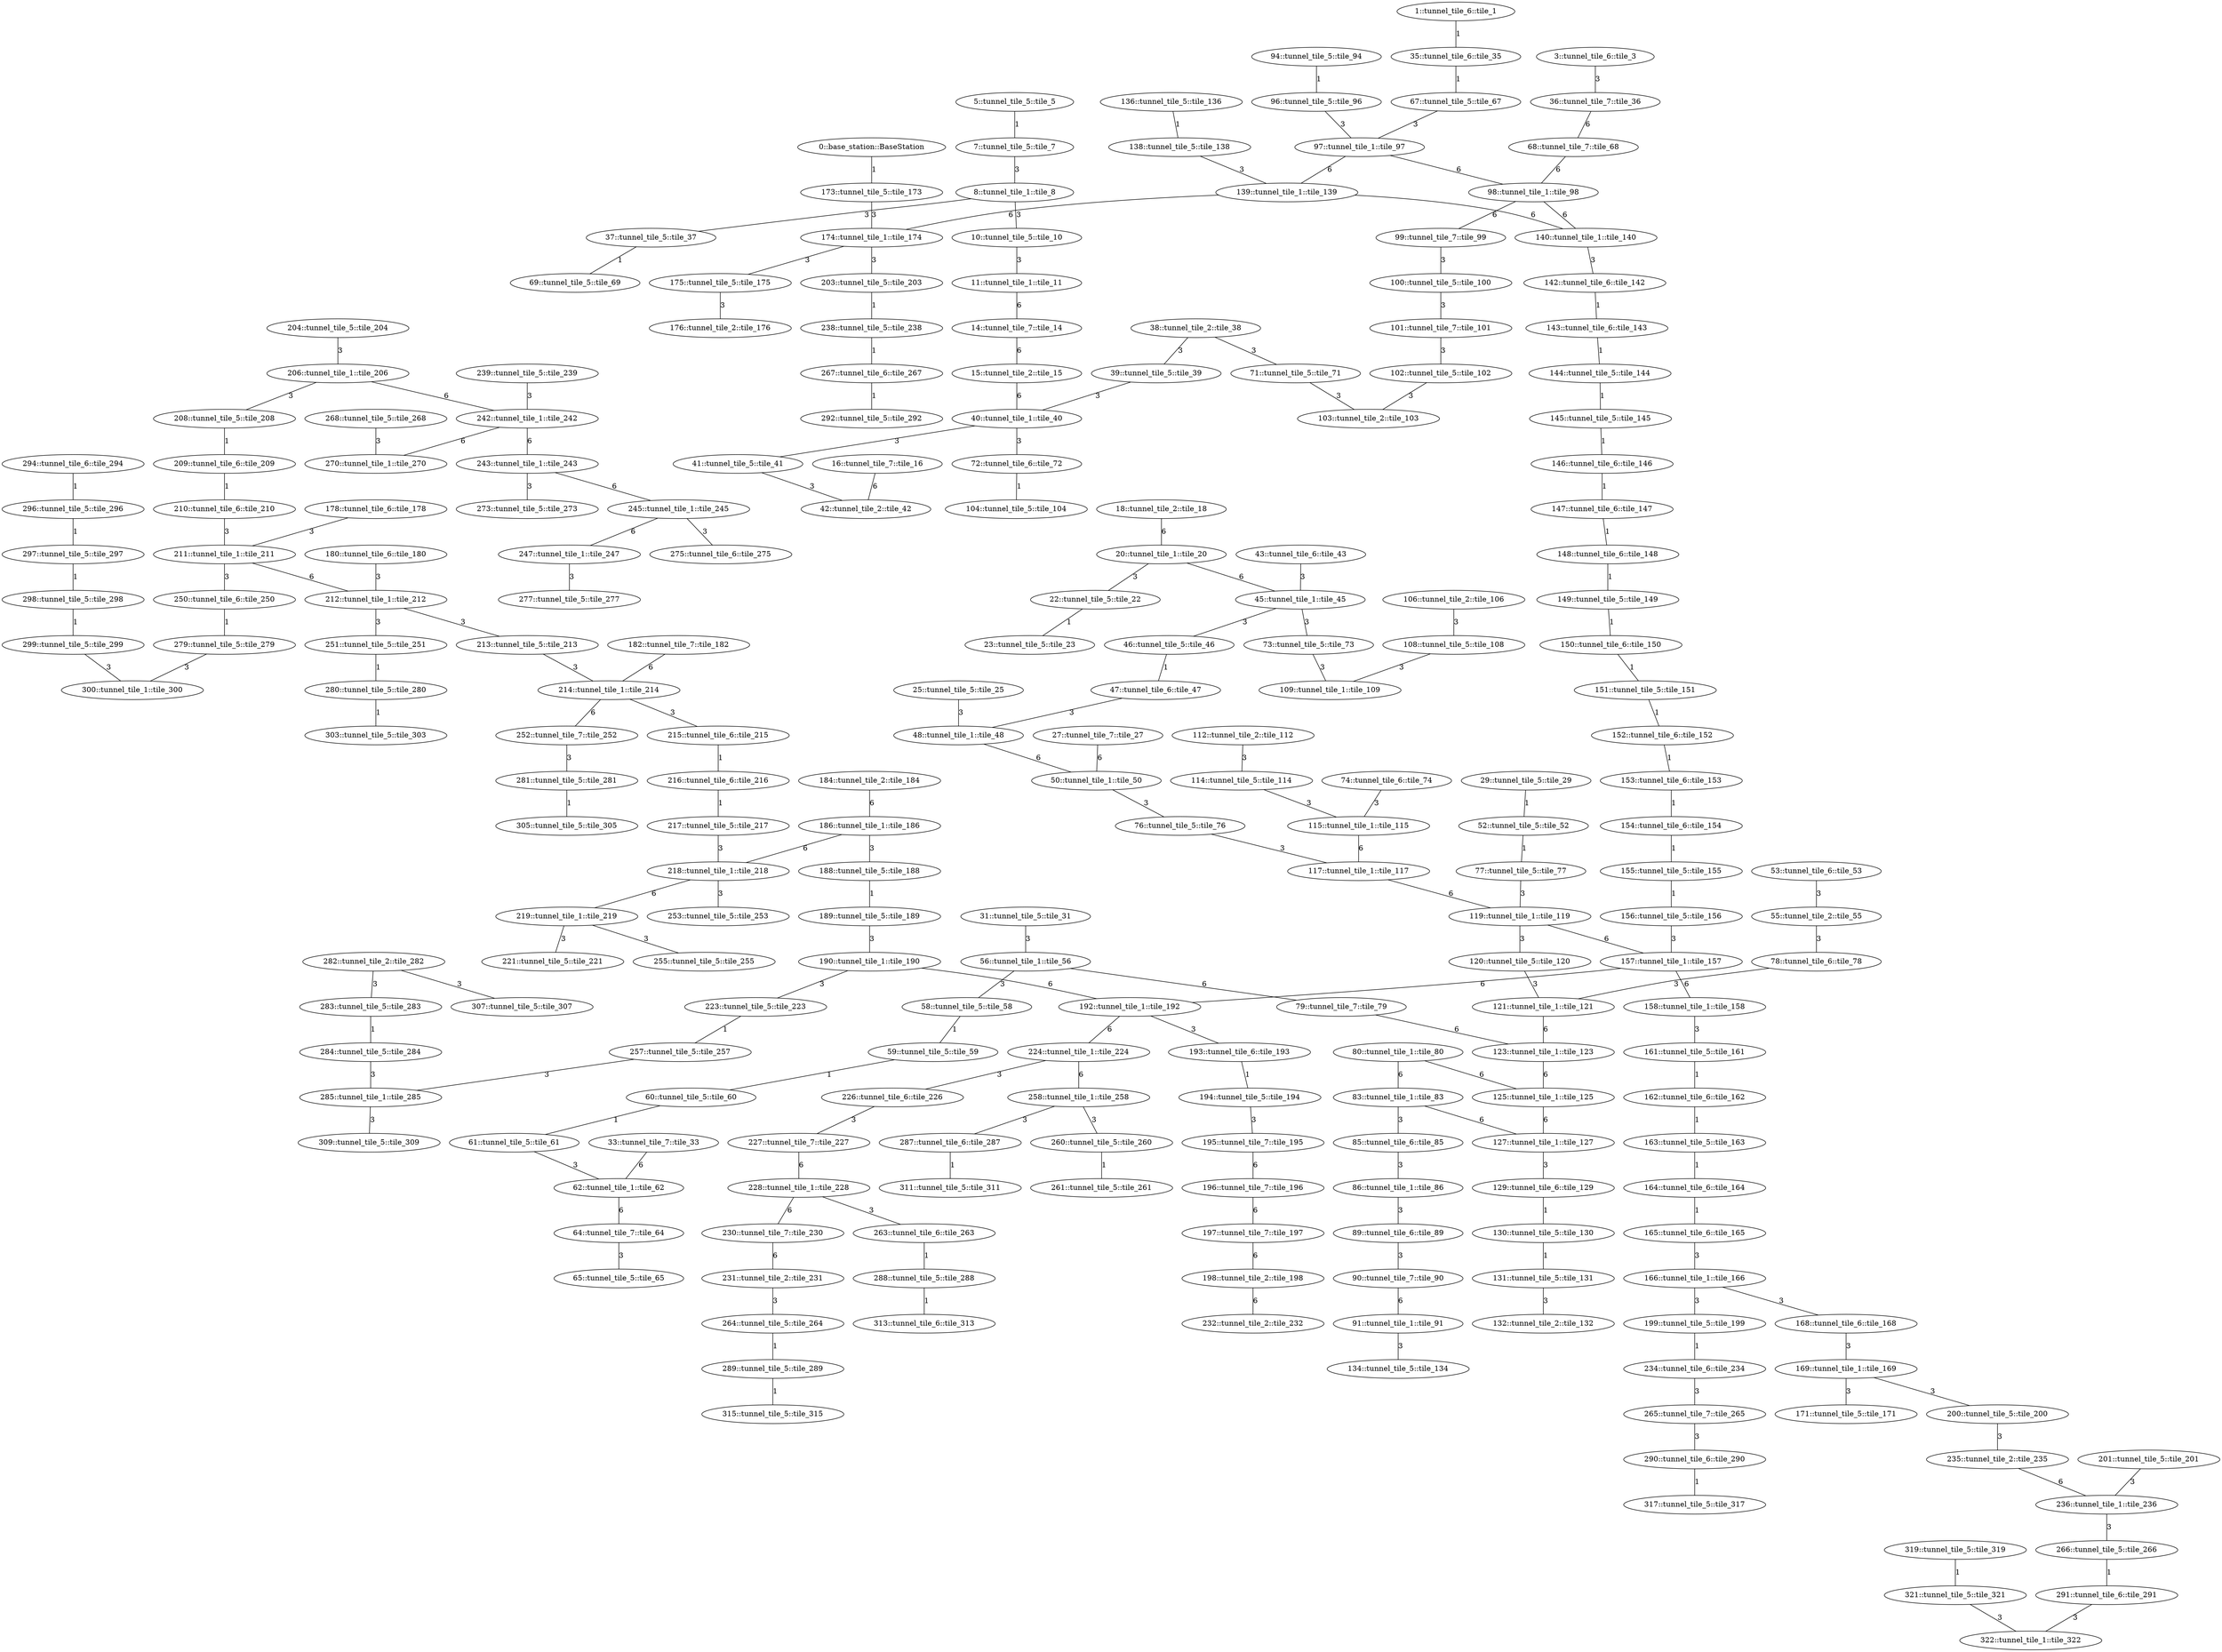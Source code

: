 /* Visibility graph for 05/tunnel_circuit_05.tsv */
/* Generated with the tile_tsv.py script: */
/*   tile_tsv.py 05/tunnel_circuit_05.tsv -\-graph-file 05/tunnel_circuit_05.dot -\-world-file 05/tunnel_circuit_05.sdf -\-world-name tunnel_circuit_05 -\-y0 100 */

graph {
  /* ==== Vertices ==== */

  /* Base station / Staging area */
  0   [label="0::base_station::BaseStation"];

  1   [label="1::tunnel_tile_6::tile_1"];
  3   [label="3::tunnel_tile_6::tile_3"];
  5   [label="5::tunnel_tile_5::tile_5"];
  7   [label="7::tunnel_tile_5::tile_7"];
  8   [label="8::tunnel_tile_1::tile_8"];
  10  [label="10::tunnel_tile_5::tile_10"];
  11  [label="11::tunnel_tile_1::tile_11"];
  14  [label="14::tunnel_tile_7::tile_14"];
  15  [label="15::tunnel_tile_2::tile_15"];
  16  [label="16::tunnel_tile_7::tile_16"];
  18  [label="18::tunnel_tile_2::tile_18"];
  20  [label="20::tunnel_tile_1::tile_20"];
  22  [label="22::tunnel_tile_5::tile_22"];
  23  [label="23::tunnel_tile_5::tile_23"];
  25  [label="25::tunnel_tile_5::tile_25"];
  27  [label="27::tunnel_tile_7::tile_27"];
  29  [label="29::tunnel_tile_5::tile_29"];
  31  [label="31::tunnel_tile_5::tile_31"];
  33  [label="33::tunnel_tile_7::tile_33"];
  35  [label="35::tunnel_tile_6::tile_35"];
  36  [label="36::tunnel_tile_7::tile_36"];
  37  [label="37::tunnel_tile_5::tile_37"];
  38  [label="38::tunnel_tile_2::tile_38"];
  39  [label="39::tunnel_tile_5::tile_39"];
  40  [label="40::tunnel_tile_1::tile_40"];
  41  [label="41::tunnel_tile_5::tile_41"];
  42  [label="42::tunnel_tile_2::tile_42"];
  43  [label="43::tunnel_tile_6::tile_43"];
  45  [label="45::tunnel_tile_1::tile_45"];
  46  [label="46::tunnel_tile_5::tile_46"];
  47  [label="47::tunnel_tile_6::tile_47"];
  48  [label="48::tunnel_tile_1::tile_48"];
  50  [label="50::tunnel_tile_1::tile_50"];
  52  [label="52::tunnel_tile_5::tile_52"];
  53  [label="53::tunnel_tile_6::tile_53"];
  55  [label="55::tunnel_tile_2::tile_55"];
  56  [label="56::tunnel_tile_1::tile_56"];
  58  [label="58::tunnel_tile_5::tile_58"];
  59  [label="59::tunnel_tile_5::tile_59"];
  60  [label="60::tunnel_tile_5::tile_60"];
  61  [label="61::tunnel_tile_5::tile_61"];
  62  [label="62::tunnel_tile_1::tile_62"];
  64  [label="64::tunnel_tile_7::tile_64"];
  65  [label="65::tunnel_tile_5::tile_65"];
  67  [label="67::tunnel_tile_5::tile_67"];
  68  [label="68::tunnel_tile_7::tile_68"];
  69  [label="69::tunnel_tile_5::tile_69"];
  71  [label="71::tunnel_tile_5::tile_71"];
  72  [label="72::tunnel_tile_6::tile_72"];
  73  [label="73::tunnel_tile_5::tile_73"];
  74  [label="74::tunnel_tile_6::tile_74"];
  76  [label="76::tunnel_tile_5::tile_76"];
  77  [label="77::tunnel_tile_5::tile_77"];
  78  [label="78::tunnel_tile_6::tile_78"];
  79  [label="79::tunnel_tile_7::tile_79"];
  80  [label="80::tunnel_tile_1::tile_80"];
  83  [label="83::tunnel_tile_1::tile_83"];
  85  [label="85::tunnel_tile_6::tile_85"];
  86  [label="86::tunnel_tile_1::tile_86"];
  89  [label="89::tunnel_tile_6::tile_89"];
  90  [label="90::tunnel_tile_7::tile_90"];
  91  [label="91::tunnel_tile_1::tile_91"];
  94  [label="94::tunnel_tile_5::tile_94"];
  96  [label="96::tunnel_tile_5::tile_96"];
  97  [label="97::tunnel_tile_1::tile_97"];
  98  [label="98::tunnel_tile_1::tile_98"];
  99  [label="99::tunnel_tile_7::tile_99"];
  100 [label="100::tunnel_tile_5::tile_100"];
  101 [label="101::tunnel_tile_7::tile_101"];
  102 [label="102::tunnel_tile_5::tile_102"];
  103 [label="103::tunnel_tile_2::tile_103"];
  104 [label="104::tunnel_tile_5::tile_104"];
  106 [label="106::tunnel_tile_2::tile_106"];
  108 [label="108::tunnel_tile_5::tile_108"];
  109 [label="109::tunnel_tile_1::tile_109"];
  112 [label="112::tunnel_tile_2::tile_112"];
  114 [label="114::tunnel_tile_5::tile_114"];
  115 [label="115::tunnel_tile_1::tile_115"];
  117 [label="117::tunnel_tile_1::tile_117"];
  119 [label="119::tunnel_tile_1::tile_119"];
  120 [label="120::tunnel_tile_5::tile_120"];
  121 [label="121::tunnel_tile_1::tile_121"];
  123 [label="123::tunnel_tile_1::tile_123"];
  125 [label="125::tunnel_tile_1::tile_125"];
  127 [label="127::tunnel_tile_1::tile_127"];
  129 [label="129::tunnel_tile_6::tile_129"];
  130 [label="130::tunnel_tile_5::tile_130"];
  131 [label="131::tunnel_tile_5::tile_131"];
  132 [label="132::tunnel_tile_2::tile_132"];
  134 [label="134::tunnel_tile_5::tile_134"];
  136 [label="136::tunnel_tile_5::tile_136"];
  138 [label="138::tunnel_tile_5::tile_138"];
  139 [label="139::tunnel_tile_1::tile_139"];
  140 [label="140::tunnel_tile_1::tile_140"];
  142 [label="142::tunnel_tile_6::tile_142"];
  143 [label="143::tunnel_tile_6::tile_143"];
  144 [label="144::tunnel_tile_5::tile_144"];
  145 [label="145::tunnel_tile_5::tile_145"];
  146 [label="146::tunnel_tile_6::tile_146"];
  147 [label="147::tunnel_tile_6::tile_147"];
  148 [label="148::tunnel_tile_6::tile_148"];
  149 [label="149::tunnel_tile_5::tile_149"];
  150 [label="150::tunnel_tile_6::tile_150"];
  151 [label="151::tunnel_tile_5::tile_151"];
  152 [label="152::tunnel_tile_6::tile_152"];
  153 [label="153::tunnel_tile_6::tile_153"];
  154 [label="154::tunnel_tile_6::tile_154"];
  155 [label="155::tunnel_tile_5::tile_155"];
  156 [label="156::tunnel_tile_5::tile_156"];
  157 [label="157::tunnel_tile_1::tile_157"];
  158 [label="158::tunnel_tile_1::tile_158"];
  161 [label="161::tunnel_tile_5::tile_161"];
  162 [label="162::tunnel_tile_6::tile_162"];
  163 [label="163::tunnel_tile_5::tile_163"];
  164 [label="164::tunnel_tile_6::tile_164"];
  165 [label="165::tunnel_tile_6::tile_165"];
  166 [label="166::tunnel_tile_1::tile_166"];
  168 [label="168::tunnel_tile_6::tile_168"];
  169 [label="169::tunnel_tile_1::tile_169"];
  171 [label="171::tunnel_tile_5::tile_171"];
  173 [label="173::tunnel_tile_5::tile_173"];
  174 [label="174::tunnel_tile_1::tile_174"];
  175 [label="175::tunnel_tile_5::tile_175"];
  176 [label="176::tunnel_tile_2::tile_176"];
  178 [label="178::tunnel_tile_6::tile_178"];
  180 [label="180::tunnel_tile_6::tile_180"];
  182 [label="182::tunnel_tile_7::tile_182"];
  184 [label="184::tunnel_tile_2::tile_184"];
  186 [label="186::tunnel_tile_1::tile_186"];
  188 [label="188::tunnel_tile_5::tile_188"];
  189 [label="189::tunnel_tile_5::tile_189"];
  190 [label="190::tunnel_tile_1::tile_190"];
  192 [label="192::tunnel_tile_1::tile_192"];
  193 [label="193::tunnel_tile_6::tile_193"];
  194 [label="194::tunnel_tile_5::tile_194"];
  195 [label="195::tunnel_tile_7::tile_195"];
  196 [label="196::tunnel_tile_7::tile_196"];
  197 [label="197::tunnel_tile_7::tile_197"];
  198 [label="198::tunnel_tile_2::tile_198"];
  199 [label="199::tunnel_tile_5::tile_199"];
  200 [label="200::tunnel_tile_5::tile_200"];
  201 [label="201::tunnel_tile_5::tile_201"];
  203 [label="203::tunnel_tile_5::tile_203"];
  204 [label="204::tunnel_tile_5::tile_204"];
  206 [label="206::tunnel_tile_1::tile_206"];
  208 [label="208::tunnel_tile_5::tile_208"];
  209 [label="209::tunnel_tile_6::tile_209"];
  210 [label="210::tunnel_tile_6::tile_210"];
  211 [label="211::tunnel_tile_1::tile_211"];
  212 [label="212::tunnel_tile_1::tile_212"];
  213 [label="213::tunnel_tile_5::tile_213"];
  214 [label="214::tunnel_tile_1::tile_214"];
  215 [label="215::tunnel_tile_6::tile_215"];
  216 [label="216::tunnel_tile_6::tile_216"];
  217 [label="217::tunnel_tile_5::tile_217"];
  218 [label="218::tunnel_tile_1::tile_218"];
  219 [label="219::tunnel_tile_1::tile_219"];
  221 [label="221::tunnel_tile_5::tile_221"];
  223 [label="223::tunnel_tile_5::tile_223"];
  224 [label="224::tunnel_tile_1::tile_224"];
  226 [label="226::tunnel_tile_6::tile_226"];
  227 [label="227::tunnel_tile_7::tile_227"];
  228 [label="228::tunnel_tile_1::tile_228"];
  230 [label="230::tunnel_tile_7::tile_230"];
  231 [label="231::tunnel_tile_2::tile_231"];
  232 [label="232::tunnel_tile_2::tile_232"];
  234 [label="234::tunnel_tile_6::tile_234"];
  235 [label="235::tunnel_tile_2::tile_235"];
  236 [label="236::tunnel_tile_1::tile_236"];
  238 [label="238::tunnel_tile_5::tile_238"];
  239 [label="239::tunnel_tile_5::tile_239"];
  242 [label="242::tunnel_tile_1::tile_242"];
  243 [label="243::tunnel_tile_1::tile_243"];
  245 [label="245::tunnel_tile_1::tile_245"];
  247 [label="247::tunnel_tile_1::tile_247"];
  250 [label="250::tunnel_tile_6::tile_250"];
  251 [label="251::tunnel_tile_5::tile_251"];
  252 [label="252::tunnel_tile_7::tile_252"];
  253 [label="253::tunnel_tile_5::tile_253"];
  255 [label="255::tunnel_tile_5::tile_255"];
  257 [label="257::tunnel_tile_5::tile_257"];
  258 [label="258::tunnel_tile_1::tile_258"];
  260 [label="260::tunnel_tile_5::tile_260"];
  261 [label="261::tunnel_tile_5::tile_261"];
  263 [label="263::tunnel_tile_6::tile_263"];
  264 [label="264::tunnel_tile_5::tile_264"];
  265 [label="265::tunnel_tile_7::tile_265"];
  266 [label="266::tunnel_tile_5::tile_266"];
  267 [label="267::tunnel_tile_6::tile_267"];
  268 [label="268::tunnel_tile_5::tile_268"];
  270 [label="270::tunnel_tile_1::tile_270"];
  273 [label="273::tunnel_tile_5::tile_273"];
  275 [label="275::tunnel_tile_6::tile_275"];
  277 [label="277::tunnel_tile_5::tile_277"];
  279 [label="279::tunnel_tile_5::tile_279"];
  280 [label="280::tunnel_tile_5::tile_280"];
  281 [label="281::tunnel_tile_5::tile_281"];
  282 [label="282::tunnel_tile_2::tile_282"];
  283 [label="283::tunnel_tile_5::tile_283"];
  284 [label="284::tunnel_tile_5::tile_284"];
  285 [label="285::tunnel_tile_1::tile_285"];
  287 [label="287::tunnel_tile_6::tile_287"];
  288 [label="288::tunnel_tile_5::tile_288"];
  289 [label="289::tunnel_tile_5::tile_289"];
  290 [label="290::tunnel_tile_6::tile_290"];
  291 [label="291::tunnel_tile_6::tile_291"];
  292 [label="292::tunnel_tile_5::tile_292"];
  294 [label="294::tunnel_tile_6::tile_294"];
  296 [label="296::tunnel_tile_5::tile_296"];
  297 [label="297::tunnel_tile_5::tile_297"];
  298 [label="298::tunnel_tile_5::tile_298"];
  299 [label="299::tunnel_tile_5::tile_299"];
  300 [label="300::tunnel_tile_1::tile_300"];
  303 [label="303::tunnel_tile_5::tile_303"];
  305 [label="305::tunnel_tile_5::tile_305"];
  307 [label="307::tunnel_tile_5::tile_307"];
  309 [label="309::tunnel_tile_5::tile_309"];
  311 [label="311::tunnel_tile_5::tile_311"];
  313 [label="313::tunnel_tile_6::tile_313"];
  315 [label="315::tunnel_tile_5::tile_315"];
  317 [label="317::tunnel_tile_5::tile_317"];
  319 [label="319::tunnel_tile_5::tile_319"];
  321 [label="321::tunnel_tile_5::tile_321"];
  322 [label="322::tunnel_tile_1::tile_322"];

  /* ==== Edges ==== */

  /* Base station */
  0  -- 173 [label=1];
  1  -- 35  [label=1];
  3  -- 36  [label=3];
  5  -- 7   [label=1];
  7  -- 8   [label=3];
  8  -- 10  [label=3];  /* Intersection */
  8  -- 37  [label=3];  /* Intersection */
  10 -- 11  [label=3];
  11 -- 14  [label=6];  /* Intersection */
  14 -- 15  [label=6];
  15 -- 40  [label=6];
  16 -- 42  [label=6];
  18 -- 20  [label=6];
  20 -- 22  [label=3];  /* Intersection */
  20 -- 45  [label=6];  /* Intersection */
  22 -- 23  [label=1];
  25 -- 48  [label=3];
  27 -- 50  [label=6];
  29 -- 52  [label=1];
  31 -- 56  [label=3];
  33 -- 62  [label=6];
  35 -- 67  [label=1];
  36 -- 68  [label=6];
  37 -- 69  [label=1];
  38 -- 39  [label=3];
  38 -- 71  [label=3];
  39 -- 40  [label=3];
  40 -- 41  [label=3];  /* Intersection */
  40 -- 72  [label=3];  /* Intersection */
  41 -- 42  [label=3];
  43 -- 45  [label=3];
  45 -- 46  [label=3];  /* Intersection */
  45 -- 73  [label=3];  /* Intersection */
  46 -- 47  [label=1];
  47 -- 48  [label=3];
  48 -- 50  [label=6];  /* Intersection */
  50 -- 76  [label=3];  /* Intersection */
  52 -- 77  [label=1];
  53 -- 55  [label=3];
  55 -- 78  [label=3];
  56 -- 58  [label=3];  /* Intersection */
  56 -- 79  [label=6];  /* Intersection */
  58 -- 59  [label=1];
  59 -- 60  [label=1];
  60 -- 61  [label=1];
  61 -- 62  [label=3];
  62 -- 64  [label=6];  /* Intersection */
  64 -- 65  [label=3];
  67 -- 97  [label=3];
  68 -- 98  [label=6];
  71 -- 103 [label=3];
  72 -- 104 [label=1];
  73 -- 109 [label=3];
  74 -- 115 [label=3];
  76 -- 117 [label=3];
  77 -- 119 [label=3];
  78 -- 121 [label=3];
  79 -- 123 [label=6];
  80 -- 83  [label=6];  /* Intersection */
  80 -- 125 [label=6];  /* Intersection */
  83 -- 85  [label=3];  /* Intersection */
  83 -- 127 [label=6];  /* Intersection */
  85 -- 86  [label=3];
  86 -- 89  [label=3];  /* Intersection */
  89 -- 90  [label=3];
  90 -- 91  [label=6];
  91 -- 134 [label=3];  /* Intersection */
  94 -- 96  [label=1];
  96 -- 97  [label=3];
  97 -- 98  [label=6];  /* Intersection */
  97 -- 139 [label=6];  /* Intersection */
  98 -- 99  [label=6];  /* Intersection */
  98 -- 140 [label=6];  /* Intersection */
  99 -- 100 [label=3];
  100 -- 101 [label=3];
  101 -- 102 [label=3];
  102 -- 103 [label=3];
  106 -- 108 [label=3];
  108 -- 109 [label=3];
  112 -- 114 [label=3];
  114 -- 115 [label=3];
  115 -- 117 [label=6];  /* Intersection */
  117 -- 119 [label=6];  /* Intersection */
  119 -- 120 [label=3];  /* Intersection */
  119 -- 157 [label=6];  /* Intersection */
  120 -- 121 [label=3];
  121 -- 123 [label=6];  /* Intersection */
  123 -- 125 [label=6];  /* Intersection */
  125 -- 127 [label=6];  /* Intersection */
  127 -- 129 [label=3];  /* Intersection */
  129 -- 130 [label=1];
  130 -- 131 [label=1];
  131 -- 132 [label=3];
  136 -- 138 [label=1];
  138 -- 139 [label=3];
  139 -- 140 [label=6];  /* Intersection */
  139 -- 174 [label=6];  /* Intersection */
  140 -- 142 [label=3];  /* Intersection */
  142 -- 143 [label=1];
  143 -- 144 [label=1];
  144 -- 145 [label=1];
  145 -- 146 [label=1];
  146 -- 147 [label=1];
  147 -- 148 [label=1];
  148 -- 149 [label=1];
  149 -- 150 [label=1];
  150 -- 151 [label=1];
  151 -- 152 [label=1];
  152 -- 153 [label=1];
  153 -- 154 [label=1];
  154 -- 155 [label=1];
  155 -- 156 [label=1];
  156 -- 157 [label=3];
  157 -- 158 [label=6];  /* Intersection */
  157 -- 192 [label=6];  /* Intersection */
  158 -- 161 [label=3];  /* Intersection */
  161 -- 162 [label=1];
  162 -- 163 [label=1];
  163 -- 164 [label=1];
  164 -- 165 [label=1];
  165 -- 166 [label=3];
  166 -- 168 [label=3];  /* Intersection */
  166 -- 199 [label=3];  /* Intersection */
  168 -- 169 [label=3];
  169 -- 171 [label=3];  /* Intersection */
  169 -- 200 [label=3];  /* Intersection */
  173 -- 174 [label=3];
  174 -- 175 [label=3];  /* Intersection */
  174 -- 203 [label=3];  /* Intersection */
  175 -- 176 [label=3];
  178 -- 211 [label=3];
  180 -- 212 [label=3];
  182 -- 214 [label=6];
  184 -- 186 [label=6];
  186 -- 188 [label=3];  /* Intersection */
  186 -- 218 [label=6];  /* Intersection */
  188 -- 189 [label=1];
  189 -- 190 [label=3];
  190 -- 192 [label=6];  /* Intersection */
  190 -- 223 [label=3];  /* Intersection */
  192 -- 193 [label=3];  /* Intersection */
  192 -- 224 [label=6];  /* Intersection */
  193 -- 194 [label=1];
  194 -- 195 [label=3];
  195 -- 196 [label=6];
  196 -- 197 [label=6];
  197 -- 198 [label=6];
  198 -- 232 [label=6];
  199 -- 234 [label=1];
  200 -- 235 [label=3];
  201 -- 236 [label=3];
  203 -- 238 [label=1];
  204 -- 206 [label=3];
  206 -- 208 [label=3];  /* Intersection */
  206 -- 242 [label=6];  /* Intersection */
  208 -- 209 [label=1];
  209 -- 210 [label=1];
  210 -- 211 [label=3];
  211 -- 212 [label=6];  /* Intersection */
  211 -- 250 [label=3];  /* Intersection */
  212 -- 213 [label=3];  /* Intersection */
  212 -- 251 [label=3];  /* Intersection */
  213 -- 214 [label=3];
  214 -- 215 [label=3];  /* Intersection */
  214 -- 252 [label=6];  /* Intersection */
  215 -- 216 [label=1];
  216 -- 217 [label=1];
  217 -- 218 [label=3];
  218 -- 219 [label=6];  /* Intersection */
  218 -- 253 [label=3];  /* Intersection */
  219 -- 221 [label=3];  /* Intersection */
  219 -- 255 [label=3];  /* Intersection */
  223 -- 257 [label=1];
  224 -- 226 [label=3];  /* Intersection */
  224 -- 258 [label=6];  /* Intersection */
  226 -- 227 [label=3];
  227 -- 228 [label=6];
  228 -- 230 [label=6];  /* Intersection */
  228 -- 263 [label=3];  /* Intersection */
  230 -- 231 [label=6];
  231 -- 264 [label=3];
  234 -- 265 [label=3];
  235 -- 236 [label=6];
  236 -- 266 [label=3];  /* Intersection */
  238 -- 267 [label=1];
  239 -- 242 [label=3];
  242 -- 243 [label=6];  /* Intersection */
  242 -- 270 [label=6];  /* Intersection */
  243 -- 245 [label=6];  /* Intersection */
  243 -- 273 [label=3];  /* Intersection */
  245 -- 247 [label=6];  /* Intersection */
  245 -- 275 [label=3];  /* Intersection */
  247 -- 277 [label=3];  /* Intersection */
  250 -- 279 [label=1];
  251 -- 280 [label=1];
  252 -- 281 [label=3];
  257 -- 285 [label=3];
  258 -- 260 [label=3];  /* Intersection */
  258 -- 287 [label=3];  /* Intersection */
  260 -- 261 [label=1];
  263 -- 288 [label=1];
  264 -- 289 [label=1];
  265 -- 290 [label=3];
  266 -- 291 [label=1];
  267 -- 292 [label=1];
  268 -- 270 [label=3];
  279 -- 300 [label=3];
  280 -- 303 [label=1];
  281 -- 305 [label=1];
  282 -- 283 [label=3];
  282 -- 307 [label=3];
  283 -- 284 [label=1];
  284 -- 285 [label=3];
  285 -- 309 [label=3];  /* Intersection */
  287 -- 311 [label=1];
  288 -- 313 [label=1];
  289 -- 315 [label=1];
  290 -- 317 [label=1];
  291 -- 322 [label=3];
  294 -- 296 [label=1];
  296 -- 297 [label=1];
  297 -- 298 [label=1];
  298 -- 299 [label=1];
  299 -- 300 [label=3];
  319 -- 321 [label=1];
  321 -- 322 [label=3];
}
